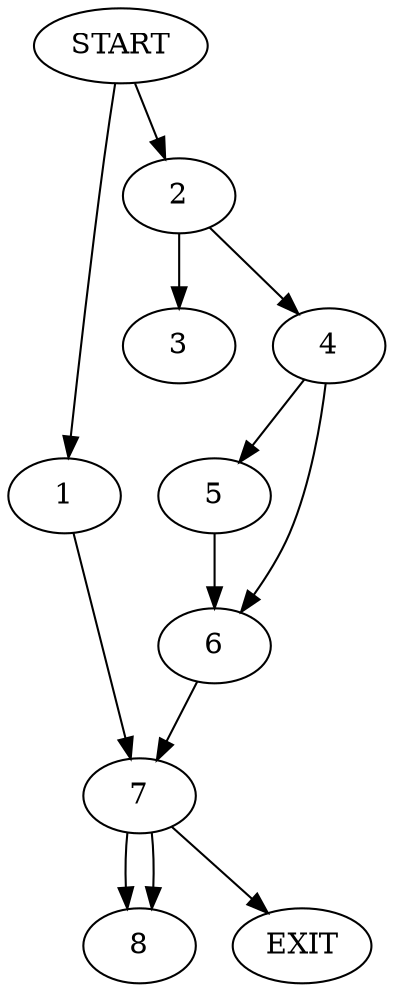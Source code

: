 digraph { 
0 [label="START"];
1;
2;
3;
4;
5;
6;
7;
8;
9[label="EXIT"];
0 -> 1;
0 -> 2;
1 -> 7;
2 -> 3;
2 -> 4;
4 -> 5;
4 -> 6;
5 -> 6;
6 -> 7;
7 -> 9;
7 -> 8;
7:s2 -> 8;
}